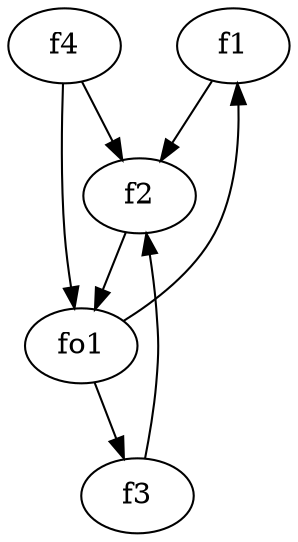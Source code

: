 strict digraph  {
f1;
f2;
f3;
f4;
fo1;
f1 -> f2  [weight=2];
f2 -> fo1  [weight=2];
f3 -> f2  [weight=2];
f4 -> fo1  [weight=2];
f4 -> f2  [weight=2];
fo1 -> f1  [weight=2];
fo1 -> f3  [weight=2];
}
